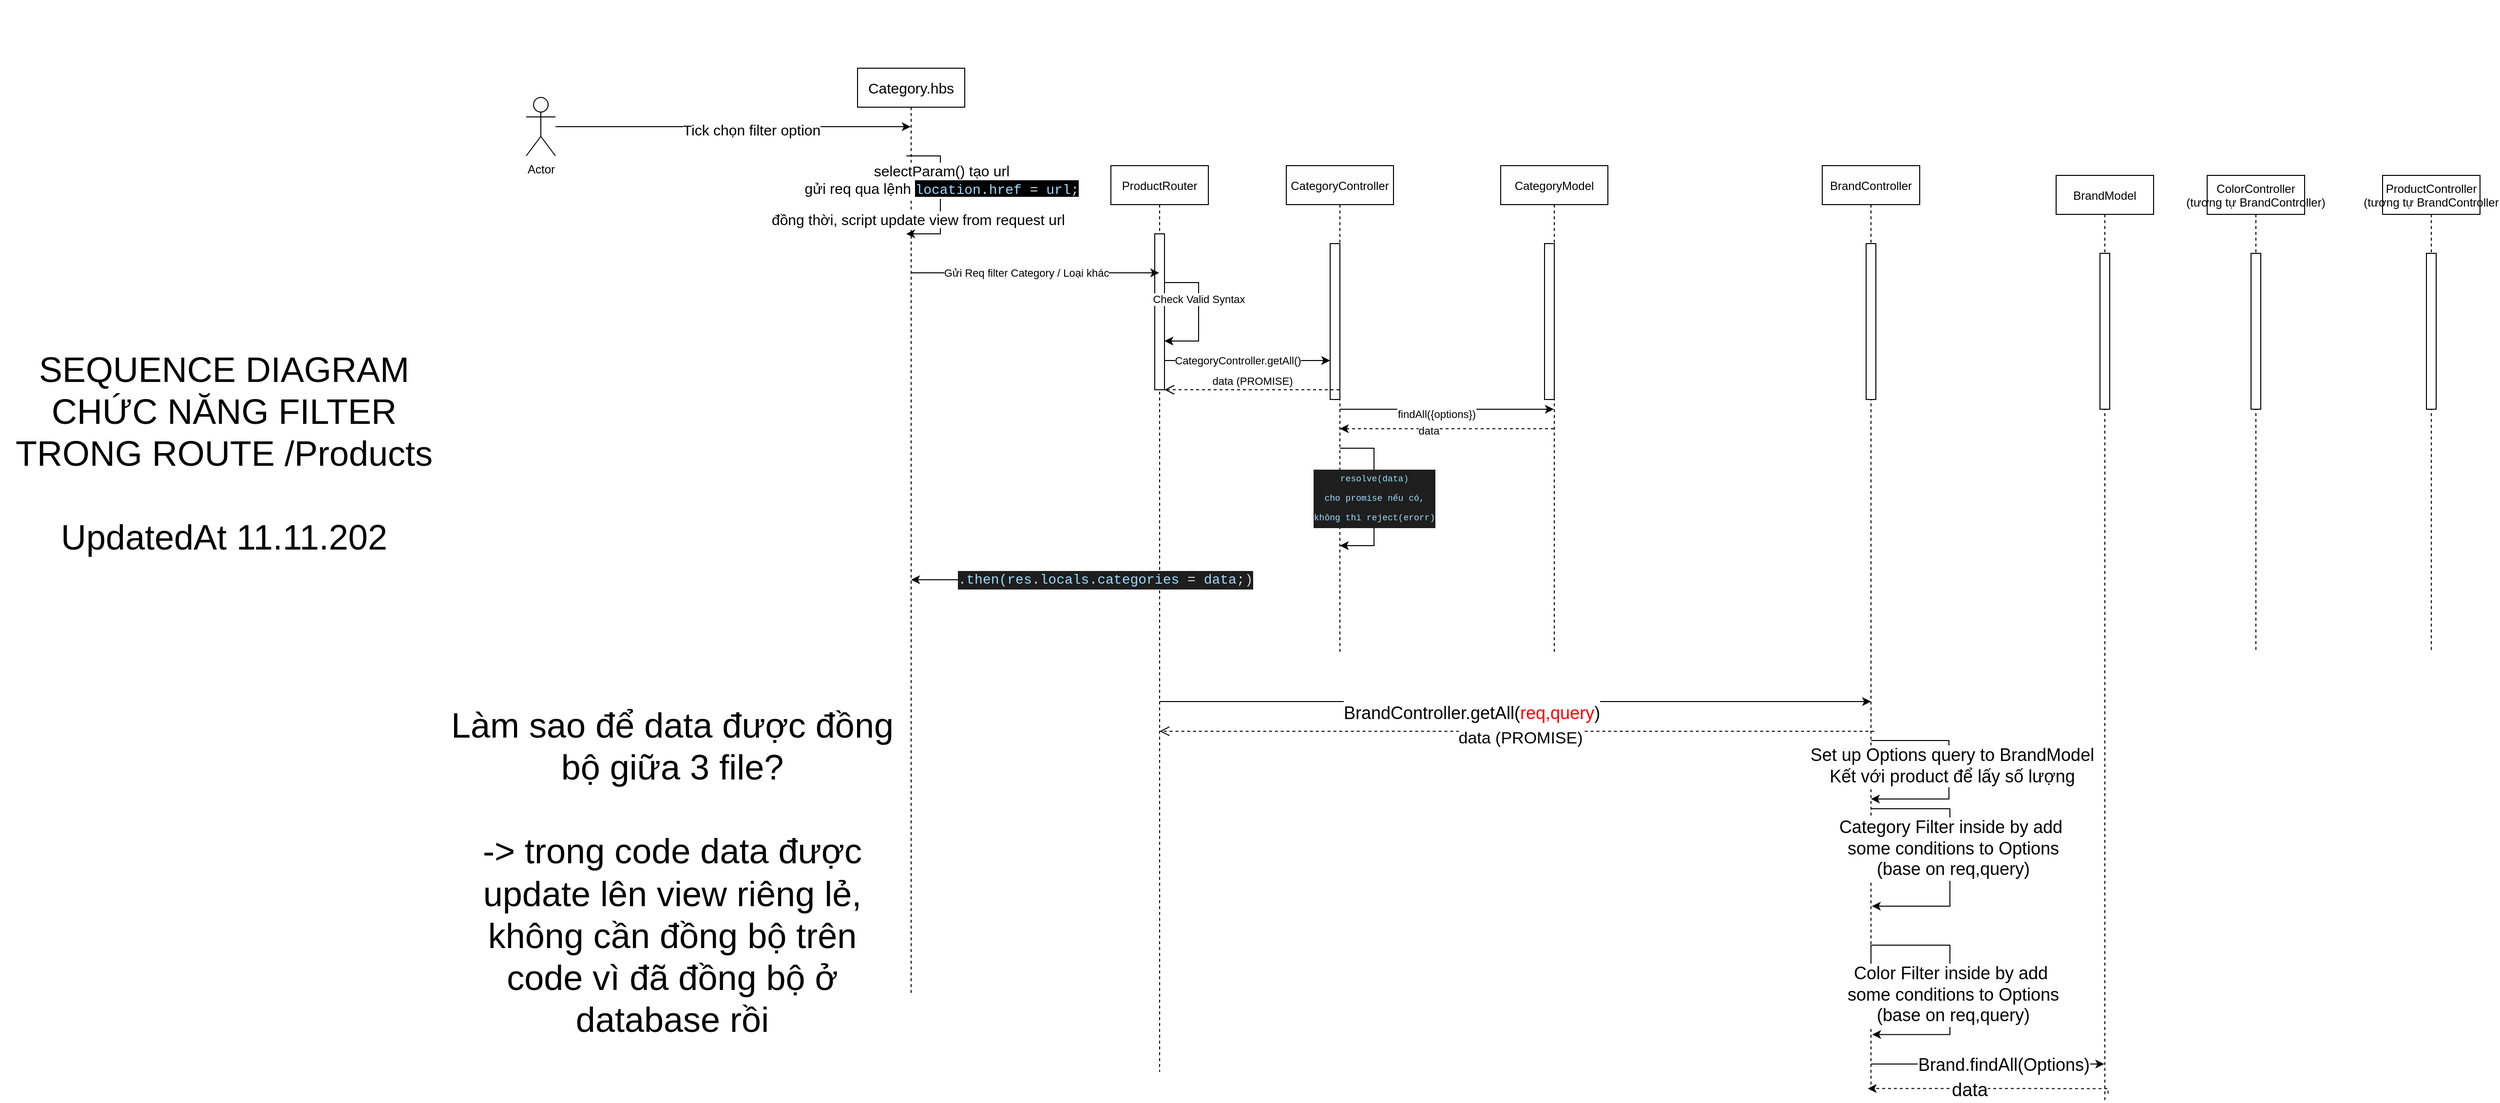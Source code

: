 <mxfile version="15.7.3" type="device"><diagram id="kgpKYQtTHZ0yAKxKKP6v" name="Page-1"><mxGraphModel dx="1715" dy="1583" grid="1" gridSize="10" guides="1" tooltips="1" connect="1" arrows="1" fold="1" page="1" pageScale="1" pageWidth="850" pageHeight="1100" math="0" shadow="0"><root><mxCell id="0"/><mxCell id="1" parent="0"/><mxCell id="3nuBFxr9cyL0pnOWT2aG-1" value="ProductRouter" style="shape=umlLifeline;perimeter=lifelinePerimeter;container=1;collapsible=0;recursiveResize=0;rounded=0;shadow=0;strokeWidth=1;" parent="1" vertex="1"><mxGeometry x="340" y="70" width="100" height="930" as="geometry"/></mxCell><mxCell id="3nuBFxr9cyL0pnOWT2aG-2" value="" style="points=[];perimeter=orthogonalPerimeter;rounded=0;shadow=0;strokeWidth=1;" parent="3nuBFxr9cyL0pnOWT2aG-1" vertex="1"><mxGeometry x="45" y="70" width="10" height="160" as="geometry"/></mxCell><mxCell id="Jb442S0cxvWNFbRQJCmt-8" style="edgeStyle=orthogonalEdgeStyle;rounded=0;orthogonalLoop=1;jettySize=auto;html=1;" parent="3nuBFxr9cyL0pnOWT2aG-1" source="3nuBFxr9cyL0pnOWT2aG-2" target="3nuBFxr9cyL0pnOWT2aG-2" edge="1"><mxGeometry relative="1" as="geometry"><Array as="points"><mxPoint x="90" y="120"/></Array></mxGeometry></mxCell><mxCell id="Jb442S0cxvWNFbRQJCmt-9" value="Check Valid Syntax" style="edgeLabel;html=1;align=center;verticalAlign=middle;resizable=0;points=[];" parent="Jb442S0cxvWNFbRQJCmt-8" vertex="1" connectable="0"><mxGeometry x="-0.203" relative="1" as="geometry"><mxPoint as="offset"/></mxGeometry></mxCell><mxCell id="Jb442S0cxvWNFbRQJCmt-16" style="edgeStyle=orthogonalEdgeStyle;rounded=0;orthogonalLoop=1;jettySize=auto;html=1;" parent="3nuBFxr9cyL0pnOWT2aG-1" edge="1" target="oW6f1HfHn2ReDfLYXTBX-31"><mxGeometry relative="1" as="geometry"><mxPoint x="50" y="430" as="sourcePoint"/><mxPoint x="50" y="490" as="targetPoint"/><Array as="points"><mxPoint x="85" y="430"/><mxPoint x="85" y="425"/></Array></mxGeometry></mxCell><mxCell id="Jb442S0cxvWNFbRQJCmt-17" value="&lt;div style=&quot;color: rgb(212 , 212 , 212) ; background-color: rgb(30 , 30 , 30) ; font-family: &amp;#34;consolas&amp;#34; , &amp;#34;courier new&amp;#34; , monospace ; font-size: 14px ; line-height: 19px&quot;&gt;&lt;span style=&quot;color: #9cdcfe&quot;&gt;.then(res&lt;/span&gt;.&lt;span style=&quot;color: #9cdcfe&quot;&gt;locals&lt;/span&gt;.&lt;span style=&quot;color: #9cdcfe&quot;&gt;categories&lt;/span&gt; = &lt;span style=&quot;color: #9cdcfe&quot;&gt;data&lt;/span&gt;;)&lt;/div&gt;" style="edgeLabel;html=1;align=center;verticalAlign=middle;resizable=0;points=[];" parent="Jb442S0cxvWNFbRQJCmt-16" vertex="1" connectable="0"><mxGeometry x="-0.203" relative="1" as="geometry"><mxPoint as="offset"/></mxGeometry></mxCell><mxCell id="oW6f1HfHn2ReDfLYXTBX-3" style="edgeStyle=orthogonalEdgeStyle;rounded=0;orthogonalLoop=1;jettySize=auto;html=1;" edge="1" parent="1" source="3nuBFxr9cyL0pnOWT2aG-5" target="oW6f1HfHn2ReDfLYXTBX-1"><mxGeometry relative="1" as="geometry"/></mxCell><mxCell id="oW6f1HfHn2ReDfLYXTBX-4" value="findAll({options})" style="edgeLabel;html=1;align=center;verticalAlign=middle;resizable=0;points=[];" vertex="1" connectable="0" parent="oW6f1HfHn2ReDfLYXTBX-3"><mxGeometry x="-0.103" y="-5" relative="1" as="geometry"><mxPoint as="offset"/></mxGeometry></mxCell><mxCell id="3nuBFxr9cyL0pnOWT2aG-5" value="CategoryController" style="shape=umlLifeline;perimeter=lifelinePerimeter;container=1;collapsible=0;recursiveResize=0;rounded=0;shadow=0;strokeWidth=1;" parent="1" vertex="1"><mxGeometry x="520" y="70" width="110" height="500" as="geometry"/></mxCell><mxCell id="3nuBFxr9cyL0pnOWT2aG-6" value="" style="points=[];perimeter=orthogonalPerimeter;rounded=0;shadow=0;strokeWidth=1;" parent="3nuBFxr9cyL0pnOWT2aG-5" vertex="1"><mxGeometry x="45" y="80" width="10" height="160" as="geometry"/></mxCell><mxCell id="oW6f1HfHn2ReDfLYXTBX-7" style="edgeStyle=orthogonalEdgeStyle;rounded=0;orthogonalLoop=1;jettySize=auto;html=1;" edge="1" parent="3nuBFxr9cyL0pnOWT2aG-5"><mxGeometry relative="1" as="geometry"><mxPoint x="55" y="290" as="sourcePoint"/><mxPoint x="55" y="390" as="targetPoint"/><Array as="points"><mxPoint x="90" y="290"/><mxPoint x="90" y="390"/><mxPoint x="55" y="390"/></Array></mxGeometry></mxCell><mxCell id="oW6f1HfHn2ReDfLYXTBX-8" value="&lt;div style=&quot;background-color: rgb(30 , 30 , 30) ; font-family: &amp;#34;consolas&amp;#34; , &amp;#34;courier new&amp;#34; , monospace ; line-height: 19px&quot;&gt;&lt;font color=&quot;#9cdcfe&quot; style=&quot;font-size: 9px&quot;&gt;resolve(data) &lt;br&gt;cho promise nếu có, &lt;br&gt;không thì reject(erorr)&lt;/font&gt;&lt;/div&gt;" style="edgeLabel;html=1;align=center;verticalAlign=middle;resizable=0;points=[];" vertex="1" connectable="0" parent="oW6f1HfHn2ReDfLYXTBX-7"><mxGeometry x="-0.203" relative="1" as="geometry"><mxPoint y="18" as="offset"/></mxGeometry></mxCell><mxCell id="Jb442S0cxvWNFbRQJCmt-2" style="edgeStyle=orthogonalEdgeStyle;rounded=0;orthogonalLoop=1;jettySize=auto;html=1;" parent="1" source="oW6f1HfHn2ReDfLYXTBX-31" target="3nuBFxr9cyL0pnOWT2aG-1" edge="1"><mxGeometry relative="1" as="geometry"><Array as="points"><mxPoint x="260" y="180"/><mxPoint x="260" y="180"/></Array><mxPoint x="-59" y="200" as="sourcePoint"/><mxPoint x="70" y="240" as="targetPoint"/></mxGeometry></mxCell><mxCell id="Jb442S0cxvWNFbRQJCmt-4" value="Gửi Req filter Category / Loại khác" style="edgeLabel;html=1;align=center;verticalAlign=middle;resizable=0;points=[];" parent="Jb442S0cxvWNFbRQJCmt-2" vertex="1" connectable="0"><mxGeometry x="-0.246" relative="1" as="geometry"><mxPoint x="22" as="offset"/></mxGeometry></mxCell><mxCell id="oW6f1HfHn2ReDfLYXTBX-38" style="edgeStyle=orthogonalEdgeStyle;rounded=0;orthogonalLoop=1;jettySize=auto;html=1;fontSize=15;fontColor=#000000;strokeWidth=1;" edge="1" parent="1" source="Jb442S0cxvWNFbRQJCmt-1" target="oW6f1HfHn2ReDfLYXTBX-31"><mxGeometry relative="1" as="geometry"><Array as="points"><mxPoint x="-245" y="30"/></Array></mxGeometry></mxCell><mxCell id="oW6f1HfHn2ReDfLYXTBX-39" value="Tick chọn filter option" style="edgeLabel;html=1;align=center;verticalAlign=middle;resizable=0;points=[];fontSize=15;fontColor=#000000;" vertex="1" connectable="0" parent="oW6f1HfHn2ReDfLYXTBX-38"><mxGeometry x="0.101" y="-3" relative="1" as="geometry"><mxPoint as="offset"/></mxGeometry></mxCell><mxCell id="Jb442S0cxvWNFbRQJCmt-1" value="Actor" style="shape=umlActor;verticalLabelPosition=bottom;verticalAlign=top;html=1;" parent="1" vertex="1"><mxGeometry x="-260" width="30" height="60" as="geometry"/></mxCell><mxCell id="Jb442S0cxvWNFbRQJCmt-6" value="BrandController" style="shape=umlLifeline;perimeter=lifelinePerimeter;container=1;collapsible=0;recursiveResize=0;rounded=0;shadow=0;strokeWidth=1;" parent="1" vertex="1"><mxGeometry x="1070" y="70" width="100" height="950" as="geometry"/></mxCell><mxCell id="Jb442S0cxvWNFbRQJCmt-7" value="" style="points=[];perimeter=orthogonalPerimeter;rounded=0;shadow=0;strokeWidth=1;" parent="Jb442S0cxvWNFbRQJCmt-6" vertex="1"><mxGeometry x="45" y="80" width="10" height="160" as="geometry"/></mxCell><mxCell id="Jb442S0cxvWNFbRQJCmt-10" style="edgeStyle=orthogonalEdgeStyle;rounded=0;orthogonalLoop=1;jettySize=auto;html=1;" parent="1" source="3nuBFxr9cyL0pnOWT2aG-2" target="3nuBFxr9cyL0pnOWT2aG-6" edge="1"><mxGeometry relative="1" as="geometry"><Array as="points"><mxPoint x="550" y="270"/><mxPoint x="550" y="270"/></Array></mxGeometry></mxCell><mxCell id="Jb442S0cxvWNFbRQJCmt-11" value="CategoryController.getAll()" style="edgeLabel;html=1;align=center;verticalAlign=middle;resizable=0;points=[];" parent="Jb442S0cxvWNFbRQJCmt-10" vertex="1" connectable="0"><mxGeometry x="-0.122" relative="1" as="geometry"><mxPoint as="offset"/></mxGeometry></mxCell><mxCell id="Jb442S0cxvWNFbRQJCmt-13" value="data (PROMISE)" style="html=1;verticalAlign=bottom;endArrow=open;dashed=1;endSize=8;rounded=0;" parent="1" source="3nuBFxr9cyL0pnOWT2aG-5" target="3nuBFxr9cyL0pnOWT2aG-2" edge="1"><mxGeometry relative="1" as="geometry"><mxPoint x="540" y="310" as="sourcePoint"/><mxPoint x="460" y="310" as="targetPoint"/></mxGeometry></mxCell><mxCell id="Jb442S0cxvWNFbRQJCmt-18" value="ColorController&#10;(tương tự BrandController)" style="shape=umlLifeline;perimeter=lifelinePerimeter;container=1;collapsible=0;recursiveResize=0;rounded=0;shadow=0;strokeWidth=1;" parent="1" vertex="1"><mxGeometry x="1465" y="80" width="100" height="490" as="geometry"/></mxCell><mxCell id="Jb442S0cxvWNFbRQJCmt-19" value="" style="points=[];perimeter=orthogonalPerimeter;rounded=0;shadow=0;strokeWidth=1;" parent="Jb442S0cxvWNFbRQJCmt-18" vertex="1"><mxGeometry x="45" y="80" width="10" height="160" as="geometry"/></mxCell><mxCell id="Jb442S0cxvWNFbRQJCmt-20" value="ProductController&#10;(tương tự BrandController" style="shape=umlLifeline;perimeter=lifelinePerimeter;container=1;collapsible=0;recursiveResize=0;rounded=0;shadow=0;strokeWidth=1;" parent="1" vertex="1"><mxGeometry x="1645" y="80" width="100" height="490" as="geometry"/></mxCell><mxCell id="Jb442S0cxvWNFbRQJCmt-21" value="" style="points=[];perimeter=orthogonalPerimeter;rounded=0;shadow=0;strokeWidth=1;" parent="Jb442S0cxvWNFbRQJCmt-20" vertex="1"><mxGeometry x="45" y="80" width="10" height="160" as="geometry"/></mxCell><mxCell id="oW6f1HfHn2ReDfLYXTBX-5" style="edgeStyle=orthogonalEdgeStyle;rounded=0;orthogonalLoop=1;jettySize=auto;html=1;dashed=1;" edge="1" parent="1" source="oW6f1HfHn2ReDfLYXTBX-1" target="3nuBFxr9cyL0pnOWT2aG-5"><mxGeometry relative="1" as="geometry"><Array as="points"><mxPoint x="730" y="340"/><mxPoint x="730" y="340"/></Array></mxGeometry></mxCell><mxCell id="oW6f1HfHn2ReDfLYXTBX-6" value="data" style="edgeLabel;html=1;align=center;verticalAlign=middle;resizable=0;points=[];" vertex="1" connectable="0" parent="oW6f1HfHn2ReDfLYXTBX-5"><mxGeometry x="0.175" y="2" relative="1" as="geometry"><mxPoint as="offset"/></mxGeometry></mxCell><mxCell id="oW6f1HfHn2ReDfLYXTBX-1" value="CategoryModel" style="shape=umlLifeline;perimeter=lifelinePerimeter;container=1;collapsible=0;recursiveResize=0;rounded=0;shadow=0;strokeWidth=1;" vertex="1" parent="1"><mxGeometry x="740" y="70" width="110" height="500" as="geometry"/></mxCell><mxCell id="oW6f1HfHn2ReDfLYXTBX-2" value="" style="points=[];perimeter=orthogonalPerimeter;rounded=0;shadow=0;strokeWidth=1;" vertex="1" parent="oW6f1HfHn2ReDfLYXTBX-1"><mxGeometry x="45" y="80" width="10" height="160" as="geometry"/></mxCell><mxCell id="oW6f1HfHn2ReDfLYXTBX-10" value="" style="endArrow=classic;html=1;rounded=0;fontSize=9;" edge="1" parent="1" source="3nuBFxr9cyL0pnOWT2aG-1"><mxGeometry width="50" height="50" relative="1" as="geometry"><mxPoint x="490" y="770" as="sourcePoint"/><mxPoint x="1120" y="620" as="targetPoint"/></mxGeometry></mxCell><mxCell id="oW6f1HfHn2ReDfLYXTBX-14" value="&lt;font style=&quot;font-size: 18px&quot;&gt;BrandController.getAll(&lt;font color=&quot;#ff0000&quot;&gt;req,query&lt;/font&gt;)&lt;/font&gt;" style="edgeLabel;html=1;align=center;verticalAlign=middle;resizable=0;points=[];fontSize=36;" vertex="1" connectable="0" parent="oW6f1HfHn2ReDfLYXTBX-10"><mxGeometry x="-0.217" y="-5" relative="1" as="geometry"><mxPoint x="34" as="offset"/></mxGeometry></mxCell><mxCell id="oW6f1HfHn2ReDfLYXTBX-16" style="edgeStyle=orthogonalEdgeStyle;rounded=0;orthogonalLoop=1;jettySize=auto;html=1;fontSize=18;fontColor=#FF0000;" edge="1" parent="1" source="Jb442S0cxvWNFbRQJCmt-6" target="Jb442S0cxvWNFbRQJCmt-6"><mxGeometry relative="1" as="geometry"><Array as="points"><mxPoint x="1200" y="660"/><mxPoint x="1200" y="720"/></Array></mxGeometry></mxCell><mxCell id="oW6f1HfHn2ReDfLYXTBX-18" value="&lt;font color=&quot;#000000&quot; style=&quot;font-size: 18px;&quot;&gt;Set up Options query to BrandModel&lt;br style=&quot;font-size: 18px;&quot;&gt;Kết với product để lấy số lượng&lt;br style=&quot;font-size: 18px;&quot;&gt;&lt;/font&gt;" style="edgeLabel;html=1;align=center;verticalAlign=middle;resizable=0;points=[];fontSize=18;fontColor=#FF0000;" vertex="1" connectable="0" parent="oW6f1HfHn2ReDfLYXTBX-16"><mxGeometry x="-0.226" y="3" relative="1" as="geometry"><mxPoint y="21" as="offset"/></mxGeometry></mxCell><mxCell id="oW6f1HfHn2ReDfLYXTBX-21" style="edgeStyle=orthogonalEdgeStyle;rounded=0;orthogonalLoop=1;jettySize=auto;html=1;fontSize=18;fontColor=#FF0000;" edge="1" parent="1"><mxGeometry relative="1" as="geometry"><mxPoint x="1120.004" y="729.999" as="sourcePoint"/><mxPoint x="1121" y="830" as="targetPoint"/><Array as="points"><mxPoint x="1201" y="730"/><mxPoint x="1201" y="830"/><mxPoint x="1121" y="830"/></Array></mxGeometry></mxCell><mxCell id="oW6f1HfHn2ReDfLYXTBX-22" value="&lt;font color=&quot;#000000&quot;&gt;Category Filter inside by add&amp;nbsp;&lt;br&gt;some conditions to Options &lt;br&gt;(base on req,query)&lt;br&gt;&lt;/font&gt;" style="edgeLabel;html=1;align=center;verticalAlign=middle;resizable=0;points=[];fontSize=18;fontColor=#FF0000;" vertex="1" connectable="0" parent="oW6f1HfHn2ReDfLYXTBX-21"><mxGeometry x="-0.226" y="3" relative="1" as="geometry"><mxPoint y="21" as="offset"/></mxGeometry></mxCell><mxCell id="oW6f1HfHn2ReDfLYXTBX-19" style="edgeStyle=orthogonalEdgeStyle;rounded=0;orthogonalLoop=1;jettySize=auto;html=1;fontSize=18;fontColor=#FF0000;entryX=0.506;entryY=0.829;entryDx=0;entryDy=0;entryPerimeter=0;" edge="1" parent="1"><mxGeometry relative="1" as="geometry"><mxPoint x="1120.004" y="889.999" as="sourcePoint"/><mxPoint x="1121.28" y="961.69" as="targetPoint"/><Array as="points"><mxPoint x="1120" y="870"/><mxPoint x="1201" y="870"/><mxPoint x="1201" y="962"/></Array></mxGeometry></mxCell><mxCell id="oW6f1HfHn2ReDfLYXTBX-20" value="&lt;font color=&quot;#000000&quot;&gt;Color Filter inside by add&amp;nbsp;&lt;br&gt;some conditions to Options&lt;br&gt;(&lt;/font&gt;&lt;span style=&quot;color: rgb(0 , 0 , 0)&quot;&gt;base on req,query)&lt;/span&gt;&lt;font color=&quot;#000000&quot;&gt;&lt;br&gt;&lt;/font&gt;" style="edgeLabel;html=1;align=center;verticalAlign=middle;resizable=0;points=[];fontSize=18;fontColor=#FF0000;" vertex="1" connectable="0" parent="oW6f1HfHn2ReDfLYXTBX-19"><mxGeometry x="-0.226" y="3" relative="1" as="geometry"><mxPoint y="46" as="offset"/></mxGeometry></mxCell><mxCell id="oW6f1HfHn2ReDfLYXTBX-23" value="BrandModel" style="shape=umlLifeline;perimeter=lifelinePerimeter;container=1;collapsible=0;recursiveResize=0;rounded=0;shadow=0;strokeWidth=1;" vertex="1" parent="1"><mxGeometry x="1310" y="80" width="100" height="950" as="geometry"/></mxCell><mxCell id="oW6f1HfHn2ReDfLYXTBX-24" value="" style="points=[];perimeter=orthogonalPerimeter;rounded=0;shadow=0;strokeWidth=1;" vertex="1" parent="oW6f1HfHn2ReDfLYXTBX-23"><mxGeometry x="45" y="80" width="10" height="160" as="geometry"/></mxCell><mxCell id="oW6f1HfHn2ReDfLYXTBX-25" value="" style="endArrow=classic;html=1;rounded=0;fontSize=18;fontColor=#000000;entryX=0.493;entryY=0.96;entryDx=0;entryDy=0;entryPerimeter=0;" edge="1" parent="1" source="Jb442S0cxvWNFbRQJCmt-6" target="oW6f1HfHn2ReDfLYXTBX-23"><mxGeometry width="50" height="50" relative="1" as="geometry"><mxPoint x="1020" y="1080" as="sourcePoint"/><mxPoint x="1070" y="1030" as="targetPoint"/></mxGeometry></mxCell><mxCell id="oW6f1HfHn2ReDfLYXTBX-26" value="Brand.findAll(Options)" style="edgeLabel;html=1;align=center;verticalAlign=middle;resizable=0;points=[];fontSize=18;fontColor=#000000;" vertex="1" connectable="0" parent="oW6f1HfHn2ReDfLYXTBX-25"><mxGeometry x="0.135" y="-1" relative="1" as="geometry"><mxPoint as="offset"/></mxGeometry></mxCell><mxCell id="oW6f1HfHn2ReDfLYXTBX-27" value="&lt;font style=&quot;font-size: 17px&quot;&gt;data (PROMISE)&lt;/font&gt;" style="html=1;verticalAlign=bottom;endArrow=open;dashed=1;endSize=8;rounded=0;exitX=0.533;exitY=0.611;exitDx=0;exitDy=0;exitPerimeter=0;" edge="1" parent="1" source="Jb442S0cxvWNFbRQJCmt-6" target="3nuBFxr9cyL0pnOWT2aG-1"><mxGeometry x="-0.01" y="20" relative="1" as="geometry"><mxPoint x="709.5" y="720" as="sourcePoint"/><mxPoint x="530" y="720" as="targetPoint"/><mxPoint as="offset"/></mxGeometry></mxCell><mxCell id="oW6f1HfHn2ReDfLYXTBX-28" style="edgeStyle=orthogonalEdgeStyle;rounded=0;orthogonalLoop=1;jettySize=auto;html=1;dashed=1;exitX=0.533;exitY=0.992;exitDx=0;exitDy=0;exitPerimeter=0;entryX=0.467;entryY=0.997;entryDx=0;entryDy=0;entryPerimeter=0;" edge="1" parent="1" source="oW6f1HfHn2ReDfLYXTBX-23" target="Jb442S0cxvWNFbRQJCmt-6"><mxGeometry relative="1" as="geometry"><mxPoint x="1360.67" y="1040" as="sourcePoint"/><mxPoint x="1140.003" y="1040" as="targetPoint"/><Array as="points"><mxPoint x="1363" y="1017"/></Array></mxGeometry></mxCell><mxCell id="oW6f1HfHn2ReDfLYXTBX-29" value="data" style="edgeLabel;html=1;align=center;verticalAlign=middle;resizable=0;points=[];fontSize=19;" vertex="1" connectable="0" parent="oW6f1HfHn2ReDfLYXTBX-28"><mxGeometry x="0.175" y="2" relative="1" as="geometry"><mxPoint as="offset"/></mxGeometry></mxCell><mxCell id="oW6f1HfHn2ReDfLYXTBX-30" value="&lt;span style=&quot;font-size: 36px&quot;&gt;Làm sao để data được đồng bộ giữa 3 file?&lt;br&gt;&lt;br&gt;-&amp;gt; trong code data được update lên view riêng lẻ, không cần đồng bộ trên code vì đã đồng bộ ở database rồi&lt;br&gt;&lt;/span&gt;" style="text;html=1;strokeColor=none;fillColor=none;align=center;verticalAlign=middle;whiteSpace=wrap;rounded=0;fontSize=9;" vertex="1" parent="1"><mxGeometry x="-340" y="590" width="460" height="410" as="geometry"/></mxCell><mxCell id="oW6f1HfHn2ReDfLYXTBX-31" value="&lt;font style=&quot;font-size: 15px&quot;&gt;Category.hbs&lt;/font&gt;" style="shape=umlLifeline;perimeter=lifelinePerimeter;whiteSpace=wrap;html=1;container=1;collapsible=0;recursiveResize=0;outlineConnect=0;fontSize=18;fontColor=#000000;" vertex="1" parent="1"><mxGeometry x="80" y="-30" width="110" height="950" as="geometry"/></mxCell><mxCell id="oW6f1HfHn2ReDfLYXTBX-32" style="edgeStyle=orthogonalEdgeStyle;rounded=0;orthogonalLoop=1;jettySize=auto;html=1;" edge="1" parent="oW6f1HfHn2ReDfLYXTBX-31"><mxGeometry relative="1" as="geometry"><mxPoint x="50" y="90" as="sourcePoint"/><mxPoint x="50" y="170" as="targetPoint"/><Array as="points"><mxPoint x="85" y="90"/><mxPoint x="85" y="170"/><mxPoint x="50" y="170"/></Array></mxGeometry></mxCell><mxCell id="oW6f1HfHn2ReDfLYXTBX-41" value="selectParam() tạo url&lt;br&gt;gửi req qua lệnh&amp;nbsp;&lt;span style=&quot;background-color: rgb(0 , 0 , 0)&quot;&gt;&lt;span style=&quot;font-family: &amp;#34;consolas&amp;#34; , &amp;#34;courier new&amp;#34; , monospace ; font-size: 14px ; color: rgb(156 , 220 , 254)&quot;&gt;location&lt;/span&gt;&lt;span style=&quot;color: rgb(212 , 212 , 212) ; font-family: &amp;#34;consolas&amp;#34; , &amp;#34;courier new&amp;#34; , monospace ; font-size: 14px&quot;&gt;.&lt;/span&gt;&lt;span style=&quot;font-family: &amp;#34;consolas&amp;#34; , &amp;#34;courier new&amp;#34; , monospace ; font-size: 14px ; color: rgb(156 , 220 , 254)&quot;&gt;href&lt;/span&gt;&lt;span style=&quot;color: rgb(212 , 212 , 212) ; font-family: &amp;#34;consolas&amp;#34; , &amp;#34;courier new&amp;#34; , monospace ; font-size: 14px&quot;&gt; = &lt;/span&gt;&lt;span style=&quot;font-family: &amp;#34;consolas&amp;#34; , &amp;#34;courier new&amp;#34; , monospace ; font-size: 14px ; color: rgb(156 , 220 , 254)&quot;&gt;url&lt;/span&gt;&lt;span style=&quot;color: rgb(212 , 212 , 212) ; font-family: &amp;#34;consolas&amp;#34; , &amp;#34;courier new&amp;#34; , monospace ; font-size: 14px&quot;&gt;;&lt;/span&gt;&lt;/span&gt;" style="edgeLabel;html=1;align=center;verticalAlign=middle;resizable=0;points=[];fontSize=15;fontColor=#000000;" vertex="1" connectable="0" parent="oW6f1HfHn2ReDfLYXTBX-32"><mxGeometry x="-0.2" y="1" relative="1" as="geometry"><mxPoint as="offset"/></mxGeometry></mxCell><mxCell id="oW6f1HfHn2ReDfLYXTBX-43" value="&lt;span style=&quot;font-size: 36px&quot;&gt;SEQUENCE DIAGRAM CHỨC NĂNG FILTER TRONG ROUTE /Products&lt;br&gt;&lt;br&gt;UpdatedAt 11.11.202&lt;br&gt;&lt;/span&gt;" style="text;html=1;strokeColor=none;fillColor=none;align=center;verticalAlign=middle;whiteSpace=wrap;rounded=0;fontSize=9;" vertex="1" parent="1"><mxGeometry x="-800" y="-100" width="460" height="930" as="geometry"/></mxCell><mxCell id="oW6f1HfHn2ReDfLYXTBX-47" value="&lt;span style=&quot;color: rgb(0 , 0 , 0) ; font-family: &amp;#34;helvetica&amp;#34; ; font-size: 15px ; font-style: normal ; font-weight: 400 ; letter-spacing: normal ; text-align: center ; text-indent: 0px ; text-transform: none ; word-spacing: 0px ; background-color: rgb(255 , 255 , 255) ; display: inline ; float: none&quot;&gt;đồng thời, script update view from request url&lt;/span&gt;" style="text;whiteSpace=wrap;html=1;fontSize=15;fontColor=#000000;" vertex="1" parent="1"><mxGeometry x="-10" y="110" width="320" height="30" as="geometry"/></mxCell></root></mxGraphModel></diagram></mxfile>